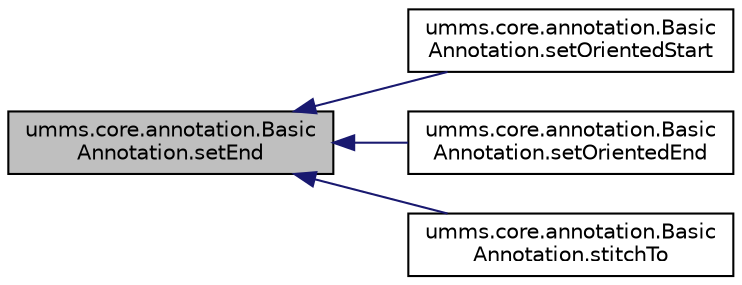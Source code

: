 digraph "umms.core.annotation.BasicAnnotation.setEnd"
{
  edge [fontname="Helvetica",fontsize="10",labelfontname="Helvetica",labelfontsize="10"];
  node [fontname="Helvetica",fontsize="10",shape=record];
  rankdir="LR";
  Node1 [label="umms.core.annotation.Basic\lAnnotation.setEnd",height=0.2,width=0.4,color="black", fillcolor="grey75", style="filled" fontcolor="black"];
  Node1 -> Node2 [dir="back",color="midnightblue",fontsize="10",style="solid"];
  Node2 [label="umms.core.annotation.Basic\lAnnotation.setOrientedStart",height=0.2,width=0.4,color="black", fillcolor="white", style="filled",URL="$classumms_1_1core_1_1annotation_1_1_basic_annotation.html#adb91d1844a2a1543aa854d9c43e5b937"];
  Node1 -> Node3 [dir="back",color="midnightblue",fontsize="10",style="solid"];
  Node3 [label="umms.core.annotation.Basic\lAnnotation.setOrientedEnd",height=0.2,width=0.4,color="black", fillcolor="white", style="filled",URL="$classumms_1_1core_1_1annotation_1_1_basic_annotation.html#a350aa437c56b6e7cc3230df3be7097b4"];
  Node1 -> Node4 [dir="back",color="midnightblue",fontsize="10",style="solid"];
  Node4 [label="umms.core.annotation.Basic\lAnnotation.stitchTo",height=0.2,width=0.4,color="black", fillcolor="white", style="filled",URL="$classumms_1_1core_1_1annotation_1_1_basic_annotation.html#a049964537bfd15dcb46d488f2f14b2f1"];
}
